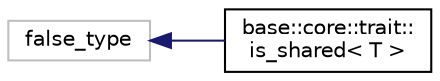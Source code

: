 digraph "クラス階層図"
{
 // LATEX_PDF_SIZE
  edge [fontname="Helvetica",fontsize="10",labelfontname="Helvetica",labelfontsize="10"];
  node [fontname="Helvetica",fontsize="10",shape=record];
  rankdir="LR";
  Node38 [label="false_type",height=0.2,width=0.4,color="grey75", fillcolor="white", style="filled",tooltip=" "];
  Node38 -> Node0 [dir="back",color="midnightblue",fontsize="10",style="solid",fontname="Helvetica"];
  Node0 [label="base::core::trait::\lis_shared\< T \>",height=0.2,width=0.4,color="black", fillcolor="white", style="filled",URL="$structbase_1_1core_1_1trait_1_1is__shared.html",tooltip=" "];
}
